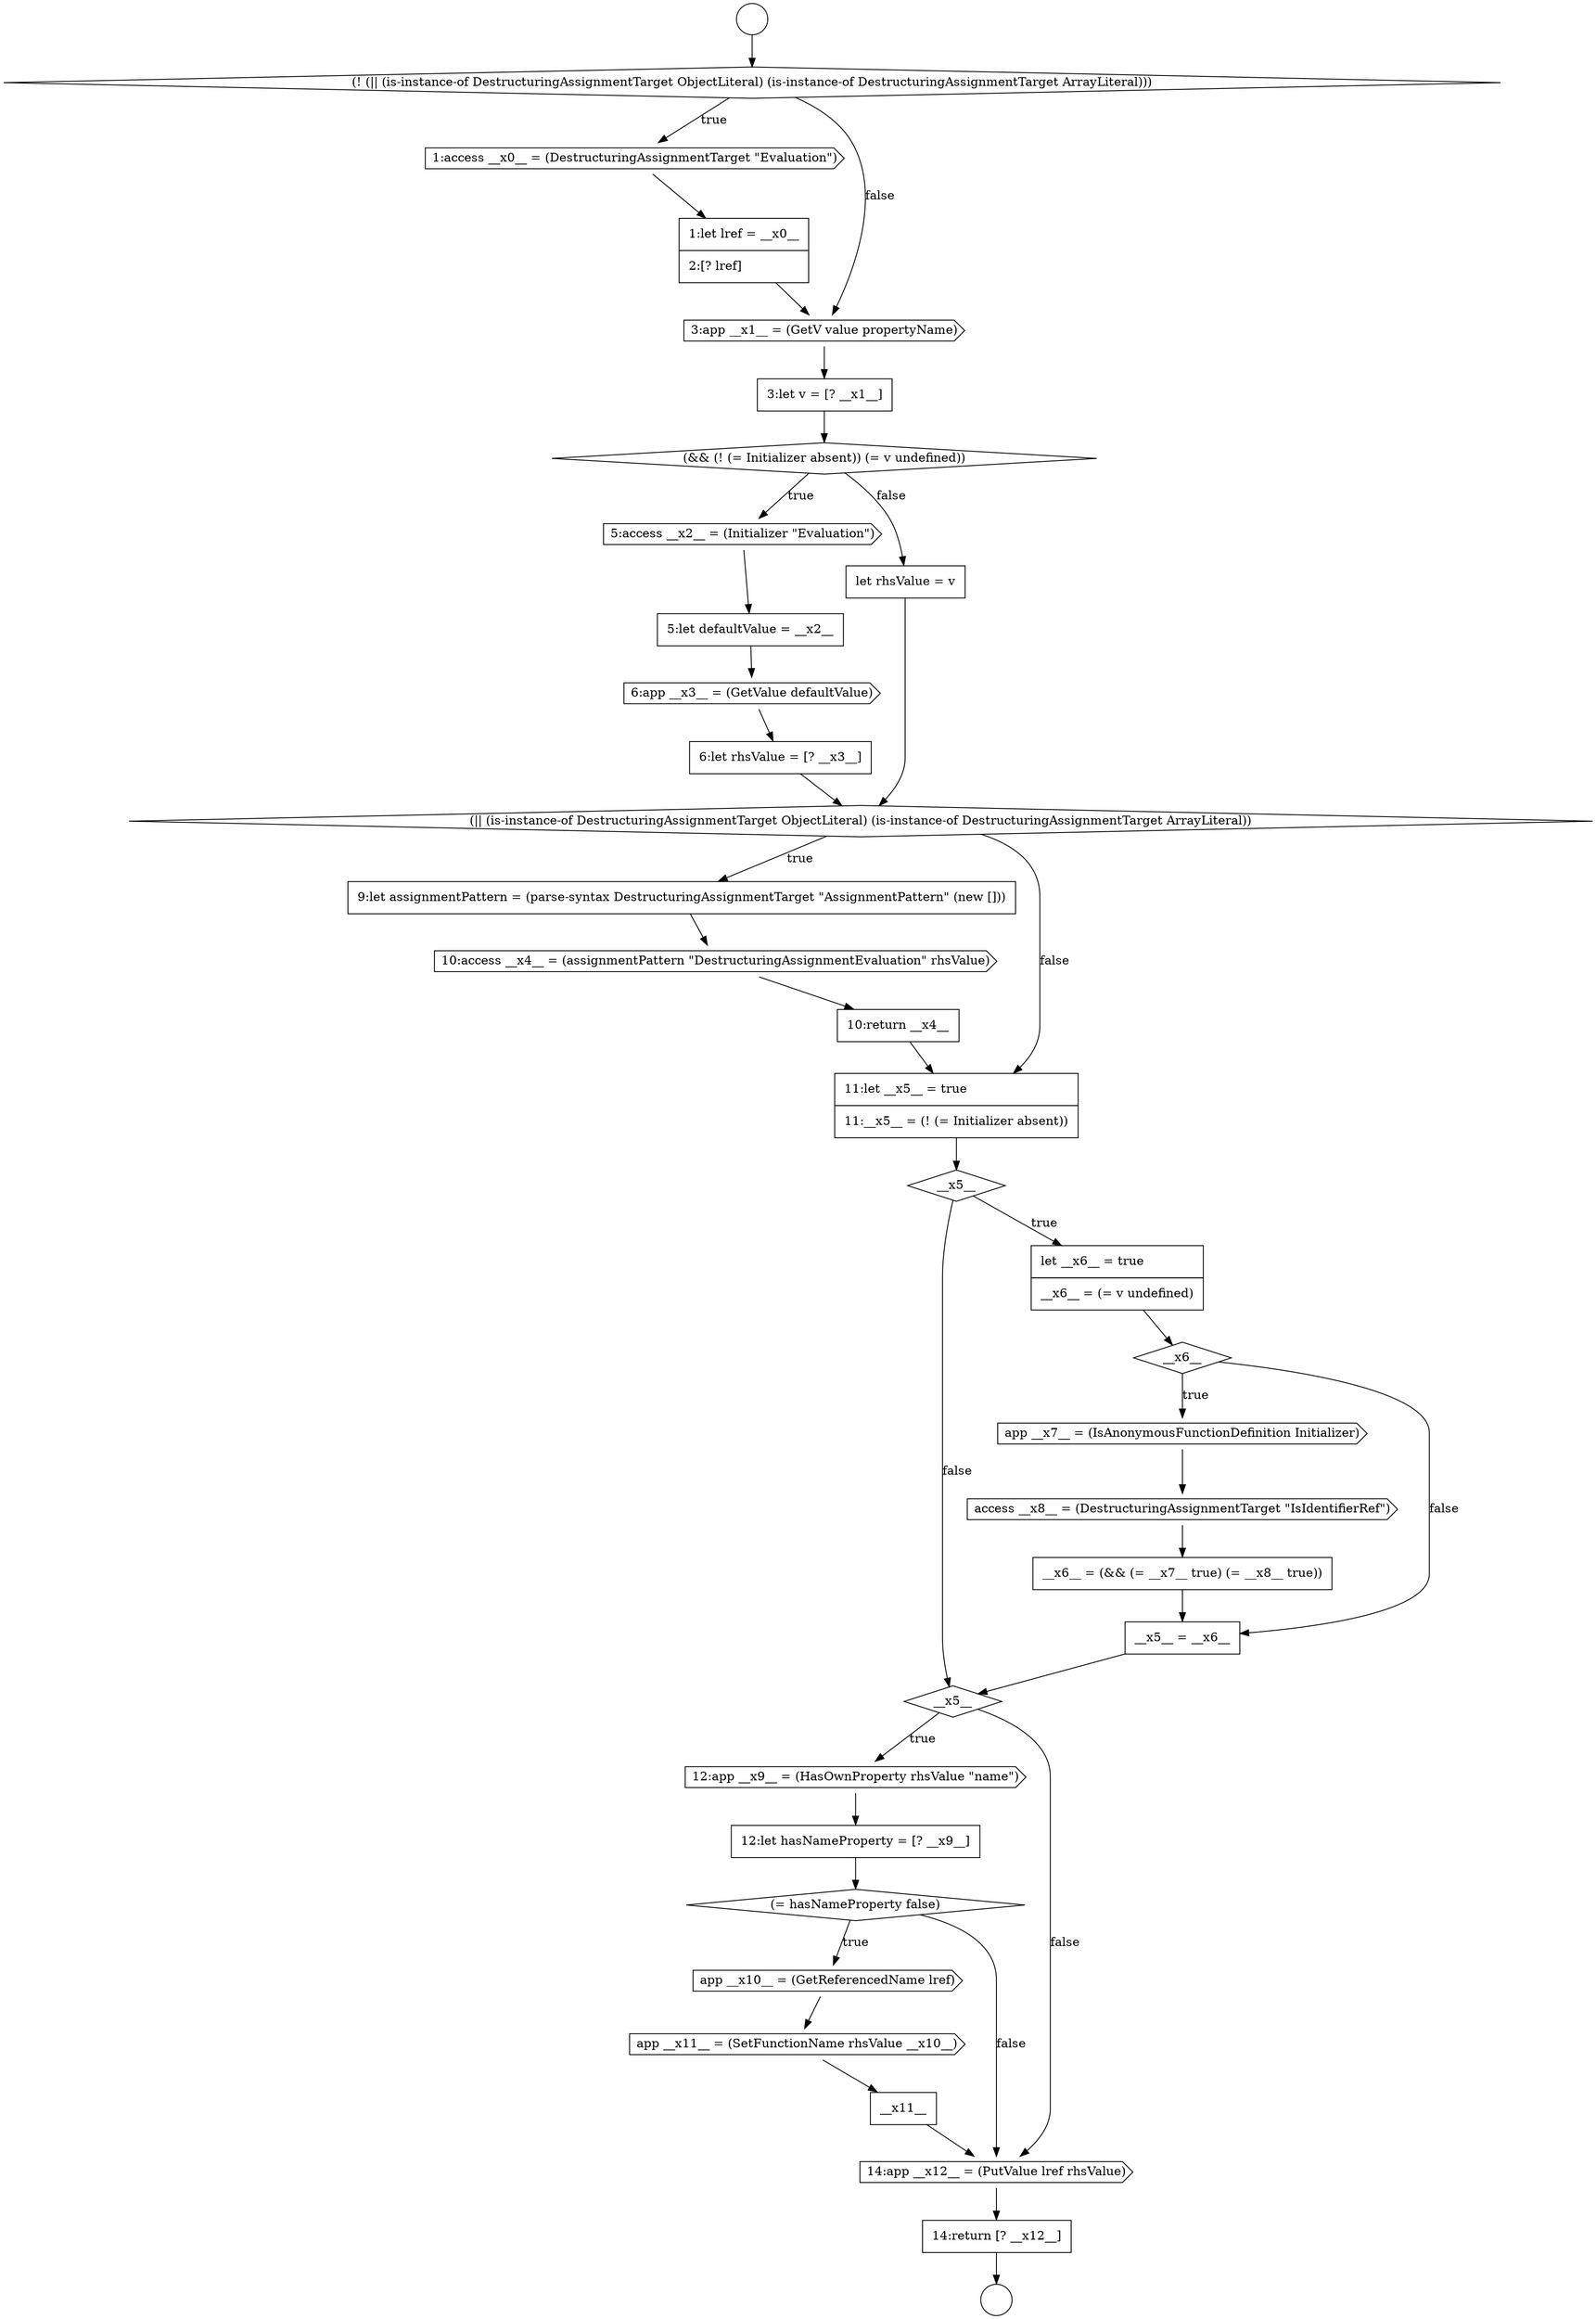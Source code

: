 digraph {
  node5383 [shape=none, margin=0, label=<<font color="black">
    <table border="0" cellborder="1" cellspacing="0" cellpadding="10">
      <tr><td align="left">__x11__</td></tr>
    </table>
  </font>> color="black" fillcolor="white" style=filled]
  node5361 [shape=none, margin=0, label=<<font color="black">
    <table border="0" cellborder="1" cellspacing="0" cellpadding="10">
      <tr><td align="left">5:let defaultValue = __x2__</td></tr>
    </table>
  </font>> color="black" fillcolor="white" style=filled]
  node5352 [shape=circle label=" " color="black" fillcolor="white" style=filled]
  node5355 [shape=cds, label=<<font color="black">1:access __x0__ = (DestructuringAssignmentTarget &quot;Evaluation&quot;)</font>> color="black" fillcolor="white" style=filled]
  node5360 [shape=cds, label=<<font color="black">5:access __x2__ = (Initializer &quot;Evaluation&quot;)</font>> color="black" fillcolor="white" style=filled]
  node5366 [shape=none, margin=0, label=<<font color="black">
    <table border="0" cellborder="1" cellspacing="0" cellpadding="10">
      <tr><td align="left">9:let assignmentPattern = (parse-syntax DestructuringAssignmentTarget &quot;AssignmentPattern&quot; (new []))</td></tr>
    </table>
  </font>> color="black" fillcolor="white" style=filled]
  node5359 [shape=diamond, label=<<font color="black">(&amp;&amp; (! (= Initializer absent)) (= v undefined))</font>> color="black" fillcolor="white" style=filled]
  node5363 [shape=none, margin=0, label=<<font color="black">
    <table border="0" cellborder="1" cellspacing="0" cellpadding="10">
      <tr><td align="left">6:let rhsValue = [? __x3__]</td></tr>
    </table>
  </font>> color="black" fillcolor="white" style=filled]
  node5381 [shape=cds, label=<<font color="black">app __x10__ = (GetReferencedName lref)</font>> color="black" fillcolor="white" style=filled]
  node5367 [shape=cds, label=<<font color="black">10:access __x4__ = (assignmentPattern &quot;DestructuringAssignmentEvaluation&quot; rhsValue)</font>> color="black" fillcolor="white" style=filled]
  node5358 [shape=none, margin=0, label=<<font color="black">
    <table border="0" cellborder="1" cellspacing="0" cellpadding="10">
      <tr><td align="left">3:let v = [? __x1__]</td></tr>
    </table>
  </font>> color="black" fillcolor="white" style=filled]
  node5364 [shape=none, margin=0, label=<<font color="black">
    <table border="0" cellborder="1" cellspacing="0" cellpadding="10">
      <tr><td align="left">let rhsValue = v</td></tr>
    </table>
  </font>> color="black" fillcolor="white" style=filled]
  node5378 [shape=cds, label=<<font color="black">12:app __x9__ = (HasOwnProperty rhsValue &quot;name&quot;)</font>> color="black" fillcolor="white" style=filled]
  node5385 [shape=none, margin=0, label=<<font color="black">
    <table border="0" cellborder="1" cellspacing="0" cellpadding="10">
      <tr><td align="left">14:return [? __x12__]</td></tr>
    </table>
  </font>> color="black" fillcolor="white" style=filled]
  node5365 [shape=diamond, label=<<font color="black">(|| (is-instance-of DestructuringAssignmentTarget ObjectLiteral) (is-instance-of DestructuringAssignmentTarget ArrayLiteral))</font>> color="black" fillcolor="white" style=filled]
  node5353 [shape=circle label=" " color="black" fillcolor="white" style=filled]
  node5379 [shape=none, margin=0, label=<<font color="black">
    <table border="0" cellborder="1" cellspacing="0" cellpadding="10">
      <tr><td align="left">12:let hasNameProperty = [? __x9__]</td></tr>
    </table>
  </font>> color="black" fillcolor="white" style=filled]
  node5370 [shape=diamond, label=<<font color="black">__x5__</font>> color="black" fillcolor="white" style=filled]
  node5375 [shape=none, margin=0, label=<<font color="black">
    <table border="0" cellborder="1" cellspacing="0" cellpadding="10">
      <tr><td align="left">__x6__ = (&amp;&amp; (= __x7__ true) (= __x8__ true))</td></tr>
    </table>
  </font>> color="black" fillcolor="white" style=filled]
  node5384 [shape=cds, label=<<font color="black">14:app __x12__ = (PutValue lref rhsValue)</font>> color="black" fillcolor="white" style=filled]
  node5362 [shape=cds, label=<<font color="black">6:app __x3__ = (GetValue defaultValue)</font>> color="black" fillcolor="white" style=filled]
  node5373 [shape=cds, label=<<font color="black">app __x7__ = (IsAnonymousFunctionDefinition Initializer)</font>> color="black" fillcolor="white" style=filled]
  node5374 [shape=cds, label=<<font color="black">access __x8__ = (DestructuringAssignmentTarget &quot;IsIdentifierRef&quot;)</font>> color="black" fillcolor="white" style=filled]
  node5380 [shape=diamond, label=<<font color="black">(= hasNameProperty false)</font>> color="black" fillcolor="white" style=filled]
  node5369 [shape=none, margin=0, label=<<font color="black">
    <table border="0" cellborder="1" cellspacing="0" cellpadding="10">
      <tr><td align="left">11:let __x5__ = true</td></tr>
      <tr><td align="left">11:__x5__ = (! (= Initializer absent))</td></tr>
    </table>
  </font>> color="black" fillcolor="white" style=filled]
  node5372 [shape=diamond, label=<<font color="black">__x6__</font>> color="black" fillcolor="white" style=filled]
  node5377 [shape=diamond, label=<<font color="black">__x5__</font>> color="black" fillcolor="white" style=filled]
  node5382 [shape=cds, label=<<font color="black">app __x11__ = (SetFunctionName rhsValue __x10__)</font>> color="black" fillcolor="white" style=filled]
  node5368 [shape=none, margin=0, label=<<font color="black">
    <table border="0" cellborder="1" cellspacing="0" cellpadding="10">
      <tr><td align="left">10:return __x4__</td></tr>
    </table>
  </font>> color="black" fillcolor="white" style=filled]
  node5357 [shape=cds, label=<<font color="black">3:app __x1__ = (GetV value propertyName)</font>> color="black" fillcolor="white" style=filled]
  node5356 [shape=none, margin=0, label=<<font color="black">
    <table border="0" cellborder="1" cellspacing="0" cellpadding="10">
      <tr><td align="left">1:let lref = __x0__</td></tr>
      <tr><td align="left">2:[? lref]</td></tr>
    </table>
  </font>> color="black" fillcolor="white" style=filled]
  node5371 [shape=none, margin=0, label=<<font color="black">
    <table border="0" cellborder="1" cellspacing="0" cellpadding="10">
      <tr><td align="left">let __x6__ = true</td></tr>
      <tr><td align="left">__x6__ = (= v undefined)</td></tr>
    </table>
  </font>> color="black" fillcolor="white" style=filled]
  node5354 [shape=diamond, label=<<font color="black">(! (|| (is-instance-of DestructuringAssignmentTarget ObjectLiteral) (is-instance-of DestructuringAssignmentTarget ArrayLiteral)))</font>> color="black" fillcolor="white" style=filled]
  node5376 [shape=none, margin=0, label=<<font color="black">
    <table border="0" cellborder="1" cellspacing="0" cellpadding="10">
      <tr><td align="left">__x5__ = __x6__</td></tr>
    </table>
  </font>> color="black" fillcolor="white" style=filled]
  node5366 -> node5367 [ color="black"]
  node5352 -> node5354 [ color="black"]
  node5382 -> node5383 [ color="black"]
  node5363 -> node5365 [ color="black"]
  node5362 -> node5363 [ color="black"]
  node5385 -> node5353 [ color="black"]
  node5377 -> node5378 [label=<<font color="black">true</font>> color="black"]
  node5377 -> node5384 [label=<<font color="black">false</font>> color="black"]
  node5364 -> node5365 [ color="black"]
  node5371 -> node5372 [ color="black"]
  node5368 -> node5369 [ color="black"]
  node5372 -> node5373 [label=<<font color="black">true</font>> color="black"]
  node5372 -> node5376 [label=<<font color="black">false</font>> color="black"]
  node5381 -> node5382 [ color="black"]
  node5384 -> node5385 [ color="black"]
  node5369 -> node5370 [ color="black"]
  node5355 -> node5356 [ color="black"]
  node5354 -> node5355 [label=<<font color="black">true</font>> color="black"]
  node5354 -> node5357 [label=<<font color="black">false</font>> color="black"]
  node5367 -> node5368 [ color="black"]
  node5374 -> node5375 [ color="black"]
  node5358 -> node5359 [ color="black"]
  node5360 -> node5361 [ color="black"]
  node5357 -> node5358 [ color="black"]
  node5373 -> node5374 [ color="black"]
  node5379 -> node5380 [ color="black"]
  node5356 -> node5357 [ color="black"]
  node5361 -> node5362 [ color="black"]
  node5376 -> node5377 [ color="black"]
  node5375 -> node5376 [ color="black"]
  node5370 -> node5371 [label=<<font color="black">true</font>> color="black"]
  node5370 -> node5377 [label=<<font color="black">false</font>> color="black"]
  node5359 -> node5360 [label=<<font color="black">true</font>> color="black"]
  node5359 -> node5364 [label=<<font color="black">false</font>> color="black"]
  node5378 -> node5379 [ color="black"]
  node5365 -> node5366 [label=<<font color="black">true</font>> color="black"]
  node5365 -> node5369 [label=<<font color="black">false</font>> color="black"]
  node5380 -> node5381 [label=<<font color="black">true</font>> color="black"]
  node5380 -> node5384 [label=<<font color="black">false</font>> color="black"]
  node5383 -> node5384 [ color="black"]
}
